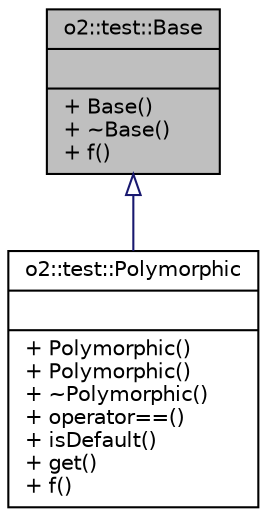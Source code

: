 digraph "o2::test::Base"
{
 // INTERACTIVE_SVG=YES
  bgcolor="transparent";
  edge [fontname="Helvetica",fontsize="10",labelfontname="Helvetica",labelfontsize="10"];
  node [fontname="Helvetica",fontsize="10",shape=record];
  Node1 [label="{o2::test::Base\n||+ Base()\l+ ~Base()\l+ f()\l}",height=0.2,width=0.4,color="black", fillcolor="grey75", style="filled" fontcolor="black"];
  Node1 -> Node2 [dir="back",color="midnightblue",fontsize="10",style="solid",arrowtail="onormal",fontname="Helvetica"];
  Node2 [label="{o2::test::Polymorphic\n||+ Polymorphic()\l+ Polymorphic()\l+ ~Polymorphic()\l+ operator==()\l+ isDefault()\l+ get()\l+ f()\l}",height=0.2,width=0.4,color="black",URL="$d2/d7e/classo2_1_1test_1_1Polymorphic.html"];
}
